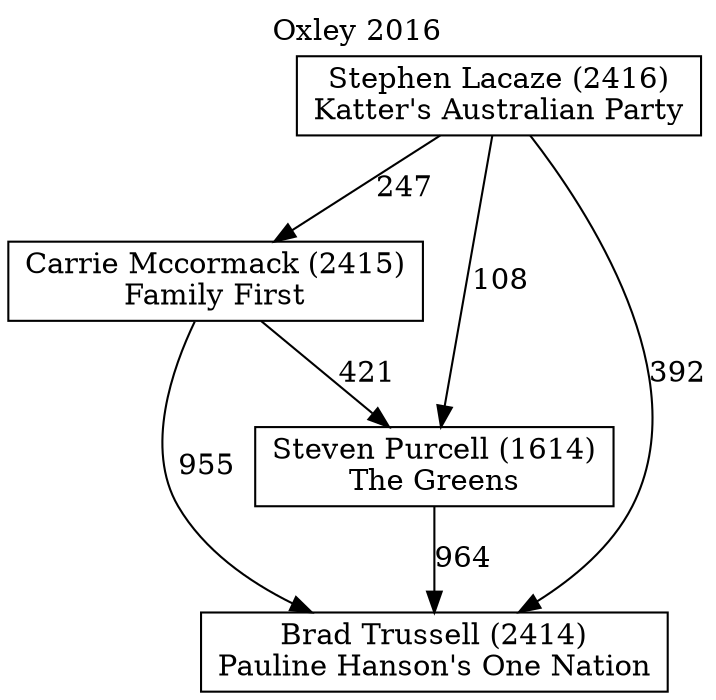 // House preference flow
digraph "Brad Trussell (2414)_Oxley_2016" {
	graph [label="Oxley 2016" labelloc=t mclimit=10]
	node [shape=box]
	"Carrie Mccormack (2415)" [label="Carrie Mccormack (2415)
Family First"]
	"Steven Purcell (1614)" [label="Steven Purcell (1614)
The Greens"]
	"Stephen Lacaze (2416)" [label="Stephen Lacaze (2416)
Katter's Australian Party"]
	"Brad Trussell (2414)" [label="Brad Trussell (2414)
Pauline Hanson's One Nation"]
	"Stephen Lacaze (2416)" -> "Steven Purcell (1614)" [label=108]
	"Carrie Mccormack (2415)" -> "Steven Purcell (1614)" [label=421]
	"Stephen Lacaze (2416)" -> "Brad Trussell (2414)" [label=392]
	"Carrie Mccormack (2415)" -> "Brad Trussell (2414)" [label=955]
	"Steven Purcell (1614)" -> "Brad Trussell (2414)" [label=964]
	"Stephen Lacaze (2416)" -> "Carrie Mccormack (2415)" [label=247]
}
